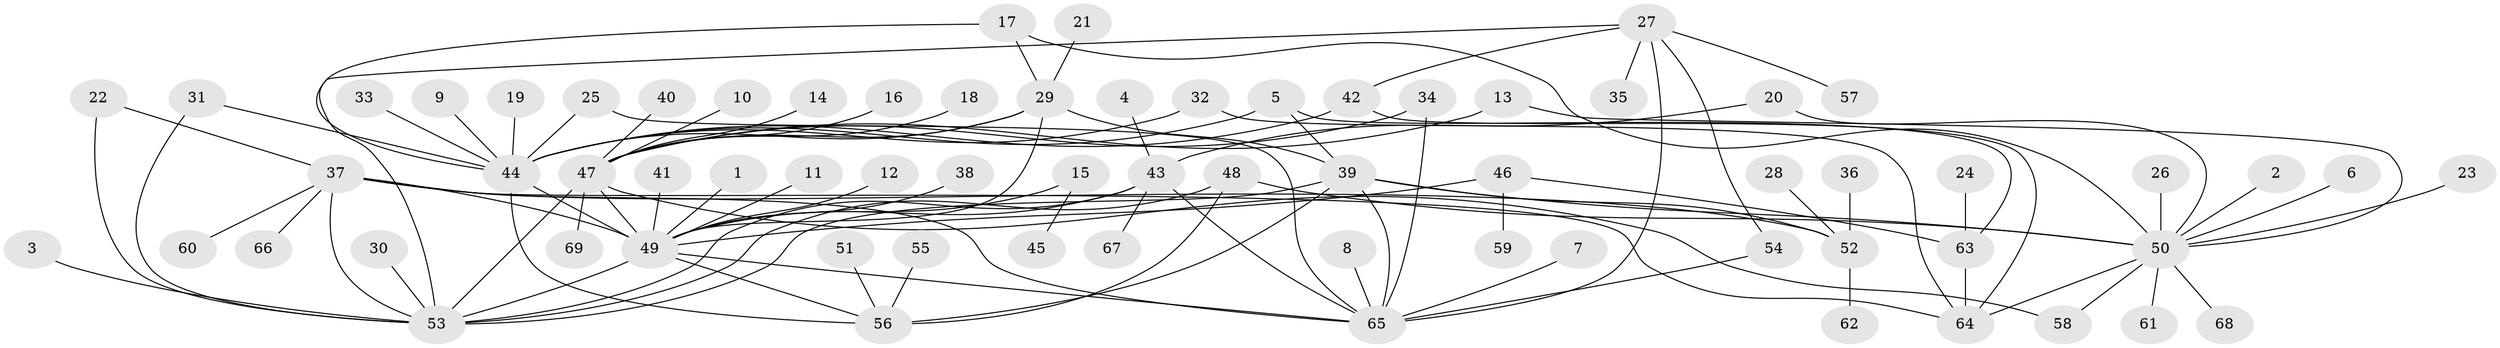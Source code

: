 // original degree distribution, {8: 0.036231884057971016, 3: 0.12318840579710146, 12: 0.007246376811594203, 6: 0.007246376811594203, 16: 0.014492753623188406, 1: 0.5217391304347826, 14: 0.014492753623188406, 4: 0.021739130434782608, 2: 0.21739130434782608, 5: 0.021739130434782608, 9: 0.007246376811594203, 7: 0.007246376811594203}
// Generated by graph-tools (version 1.1) at 2025/25/03/09/25 03:25:54]
// undirected, 69 vertices, 100 edges
graph export_dot {
graph [start="1"]
  node [color=gray90,style=filled];
  1;
  2;
  3;
  4;
  5;
  6;
  7;
  8;
  9;
  10;
  11;
  12;
  13;
  14;
  15;
  16;
  17;
  18;
  19;
  20;
  21;
  22;
  23;
  24;
  25;
  26;
  27;
  28;
  29;
  30;
  31;
  32;
  33;
  34;
  35;
  36;
  37;
  38;
  39;
  40;
  41;
  42;
  43;
  44;
  45;
  46;
  47;
  48;
  49;
  50;
  51;
  52;
  53;
  54;
  55;
  56;
  57;
  58;
  59;
  60;
  61;
  62;
  63;
  64;
  65;
  66;
  67;
  68;
  69;
  1 -- 49 [weight=1.0];
  2 -- 50 [weight=1.0];
  3 -- 53 [weight=1.0];
  4 -- 43 [weight=1.0];
  5 -- 39 [weight=1.0];
  5 -- 44 [weight=1.0];
  5 -- 63 [weight=1.0];
  6 -- 50 [weight=1.0];
  7 -- 65 [weight=1.0];
  8 -- 65 [weight=1.0];
  9 -- 44 [weight=1.0];
  10 -- 47 [weight=1.0];
  11 -- 49 [weight=1.0];
  12 -- 49 [weight=1.0];
  13 -- 47 [weight=1.0];
  13 -- 50 [weight=1.0];
  14 -- 47 [weight=1.0];
  15 -- 45 [weight=1.0];
  15 -- 49 [weight=1.0];
  16 -- 47 [weight=1.0];
  17 -- 29 [weight=1.0];
  17 -- 44 [weight=1.0];
  17 -- 50 [weight=1.0];
  18 -- 47 [weight=1.0];
  19 -- 44 [weight=1.0];
  20 -- 43 [weight=1.0];
  20 -- 50 [weight=1.0];
  21 -- 29 [weight=1.0];
  22 -- 37 [weight=1.0];
  22 -- 53 [weight=1.0];
  23 -- 50 [weight=1.0];
  24 -- 63 [weight=1.0];
  25 -- 44 [weight=1.0];
  25 -- 65 [weight=1.0];
  26 -- 50 [weight=1.0];
  27 -- 35 [weight=1.0];
  27 -- 42 [weight=1.0];
  27 -- 53 [weight=1.0];
  27 -- 54 [weight=1.0];
  27 -- 57 [weight=1.0];
  27 -- 65 [weight=1.0];
  28 -- 52 [weight=1.0];
  29 -- 39 [weight=1.0];
  29 -- 44 [weight=2.0];
  29 -- 47 [weight=1.0];
  29 -- 49 [weight=1.0];
  30 -- 53 [weight=1.0];
  31 -- 44 [weight=1.0];
  31 -- 53 [weight=1.0];
  32 -- 44 [weight=1.0];
  32 -- 64 [weight=1.0];
  33 -- 44 [weight=1.0];
  34 -- 47 [weight=1.0];
  34 -- 65 [weight=1.0];
  36 -- 52 [weight=1.0];
  37 -- 49 [weight=1.0];
  37 -- 52 [weight=1.0];
  37 -- 53 [weight=1.0];
  37 -- 60 [weight=1.0];
  37 -- 64 [weight=1.0];
  37 -- 65 [weight=1.0];
  37 -- 66 [weight=1.0];
  38 -- 49 [weight=1.0];
  39 -- 50 [weight=1.0];
  39 -- 52 [weight=1.0];
  39 -- 53 [weight=1.0];
  39 -- 56 [weight=1.0];
  39 -- 65 [weight=1.0];
  40 -- 47 [weight=1.0];
  41 -- 49 [weight=1.0];
  42 -- 44 [weight=1.0];
  42 -- 64 [weight=1.0];
  43 -- 49 [weight=1.0];
  43 -- 53 [weight=1.0];
  43 -- 65 [weight=1.0];
  43 -- 67 [weight=1.0];
  44 -- 49 [weight=2.0];
  44 -- 56 [weight=1.0];
  46 -- 49 [weight=1.0];
  46 -- 59 [weight=1.0];
  46 -- 63 [weight=1.0];
  47 -- 49 [weight=1.0];
  47 -- 53 [weight=1.0];
  47 -- 58 [weight=1.0];
  47 -- 69 [weight=1.0];
  48 -- 50 [weight=1.0];
  48 -- 53 [weight=1.0];
  48 -- 56 [weight=1.0];
  49 -- 53 [weight=1.0];
  49 -- 56 [weight=1.0];
  49 -- 65 [weight=1.0];
  50 -- 58 [weight=1.0];
  50 -- 61 [weight=1.0];
  50 -- 64 [weight=1.0];
  50 -- 68 [weight=1.0];
  51 -- 56 [weight=1.0];
  52 -- 62 [weight=1.0];
  54 -- 65 [weight=1.0];
  55 -- 56 [weight=1.0];
  63 -- 64 [weight=1.0];
}
